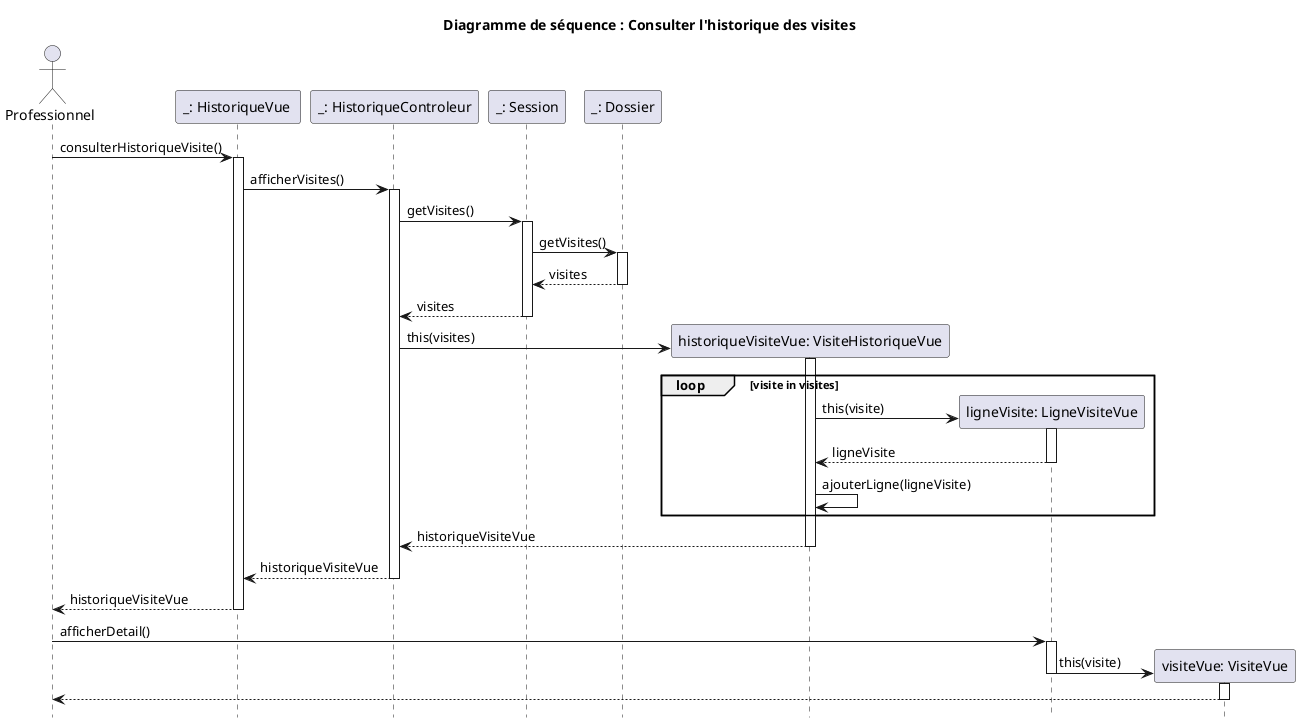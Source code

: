 @startuml

title Diagramme de séquence : Consulter l'historique des visites
hide footbox

actor "Professionnel" as pro

participant "_: HistoriqueVue " as df
pro -> df : consulterHistoriqueVisite()
activate df
    participant "_: HistoriqueControleur" as dc
    df -> dc : afficherVisites()
    activate dc
    participant "_: Session" as d
    dc -> d : getVisites()
    activate d
    participant "_: Dossier" as dsr
        d -> dsr : getVisites()
        activate dsr
        dsr --> d : visites
        deactivate dsr
    d --> dc : visites
    deactivate d
    create participant "historiqueVisiteVue: VisiteHistoriqueVue" as vhf
    dc -> vhf: this(visites)
    activate vhf
    loop visite in visites
        create participant "ligneVisite: LigneVisiteVue" as lvf
            vhf -> lvf : this(visite)
            activate lvf
            lvf --> vhf : ligneVisite
            deactivate lvf
        vhf -> vhf : ajouterLigne(ligneVisite)
    end
    vhf --> dc : historiqueVisiteVue
    deactivate vhf
    dc --> df : historiqueVisiteVue
    deactivate dc
    df --> pro : historiqueVisiteVue
deactivate df

pro -> lvf : afficherDetail()
activate lvf
create participant "visiteVue: VisiteVue" as vf
    lvf -> vf: this(visite)
    deactivate lvf
    activate vf
    vf --> pro 
    deactivate vf

@enduml